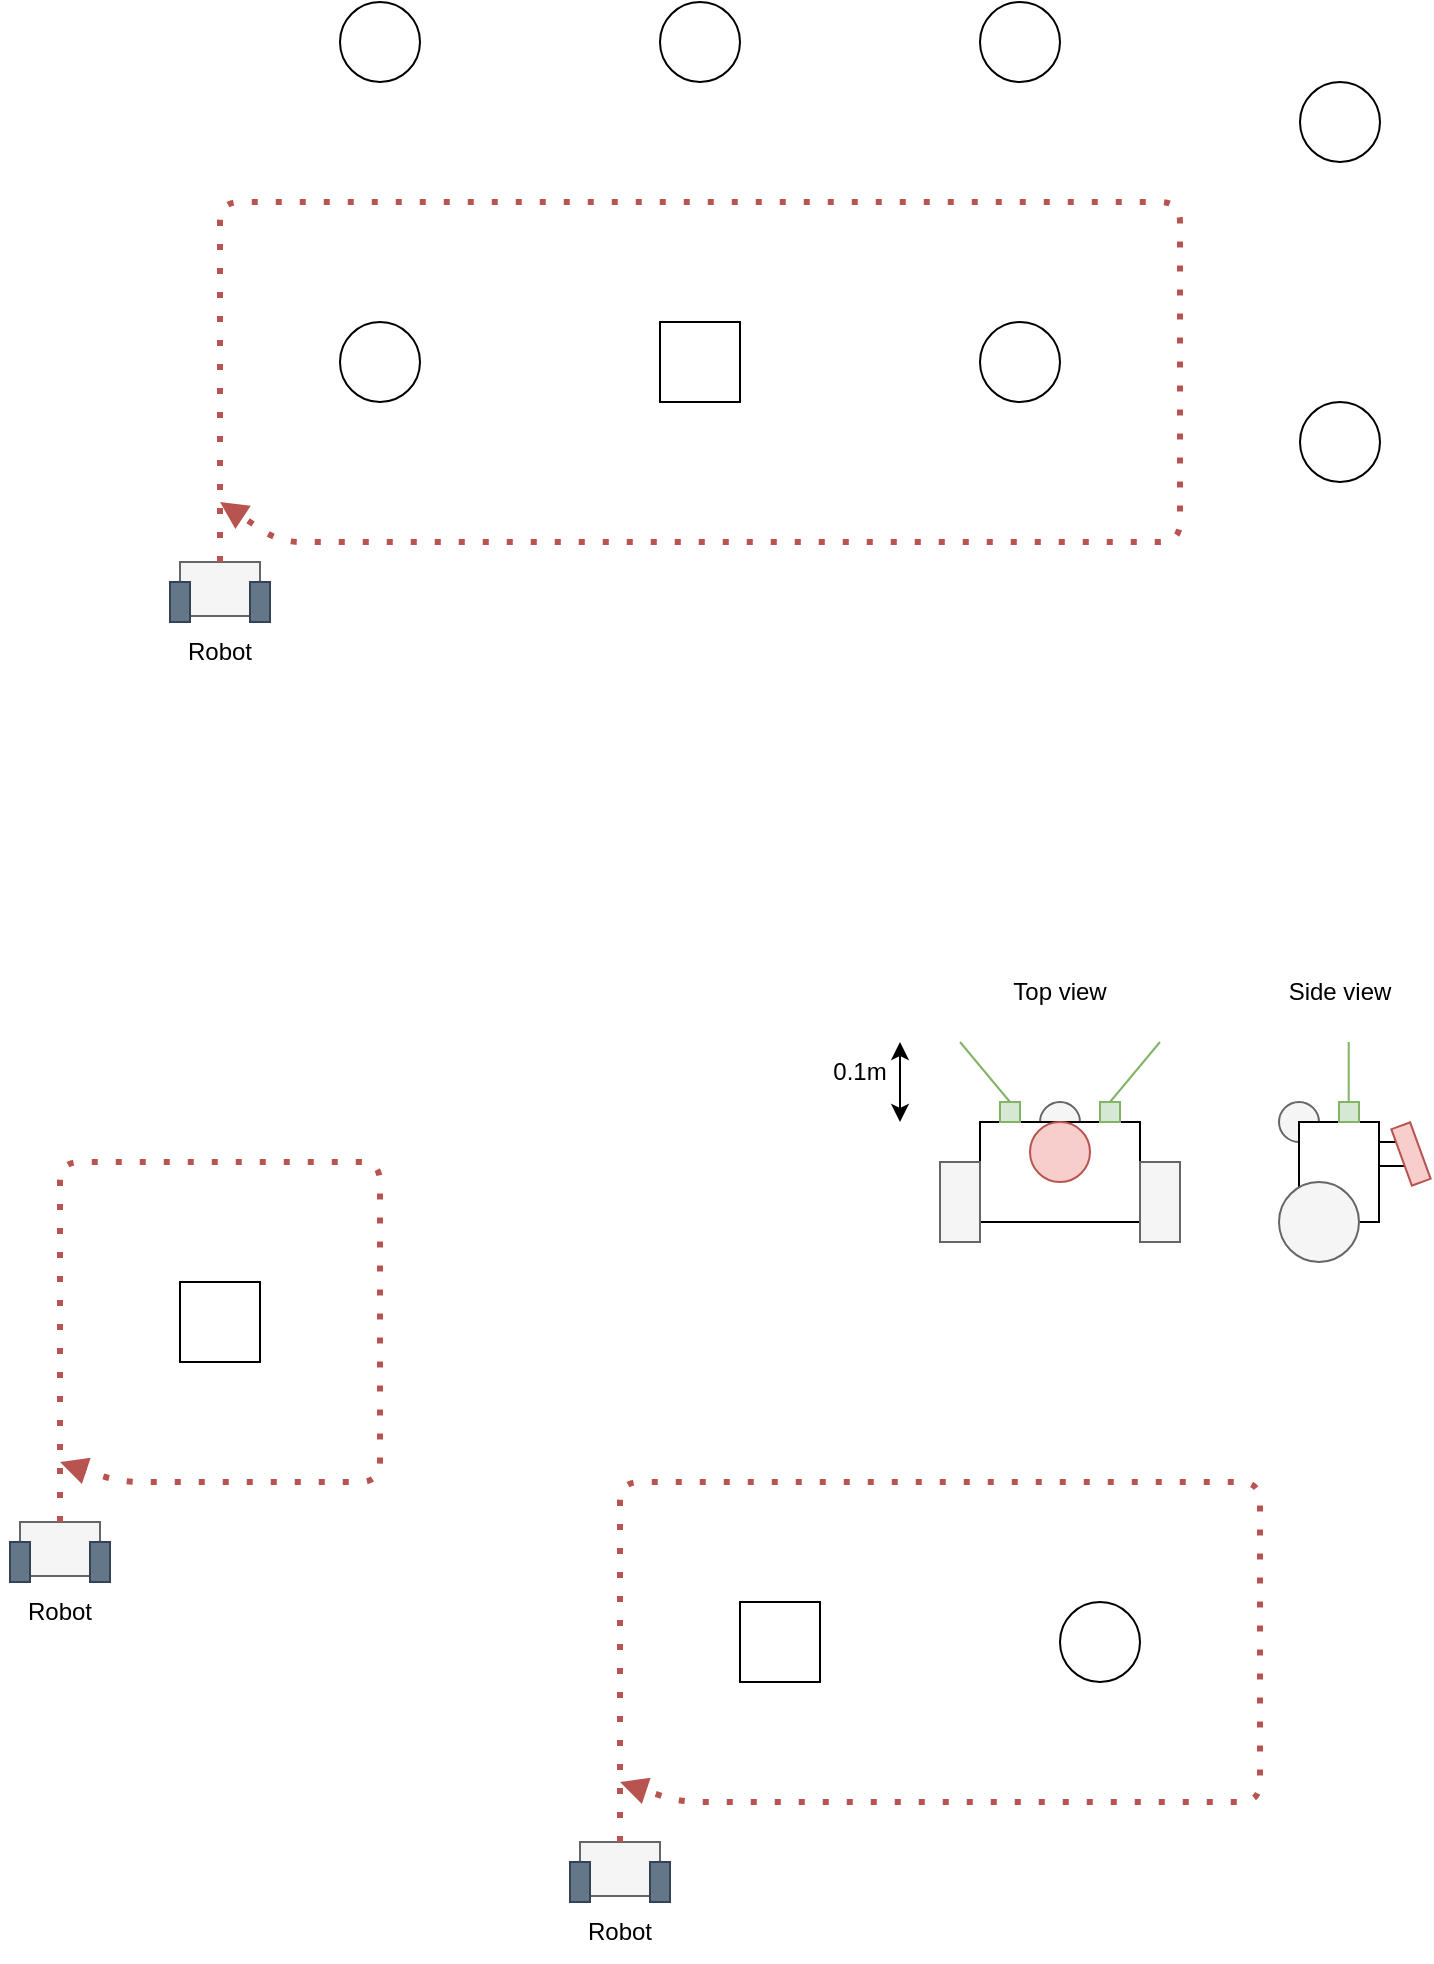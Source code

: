 <mxfile version="22.1.2" type="device" pages="3">
  <diagram name="Sim 1 Experiment layout" id="GHE2SABXirfEWxLMmjFk">
    <mxGraphModel dx="1434" dy="854" grid="1" gridSize="10" guides="1" tooltips="1" connect="1" arrows="1" fold="1" page="1" pageScale="1" pageWidth="827" pageHeight="1169" math="0" shadow="0">
      <root>
        <mxCell id="0" />
        <mxCell id="1" parent="0" />
        <mxCell id="BIULmC7KaduOyt_7WJND-31" value="" style="ellipse;whiteSpace=wrap;html=1;aspect=fixed;fillColor=#f5f5f5;fontColor=#333333;strokeColor=#666666;" parent="1" vertex="1">
          <mxGeometry x="709.5" y="710" width="20" height="20" as="geometry" />
        </mxCell>
        <mxCell id="BIULmC7KaduOyt_7WJND-33" value="" style="ellipse;whiteSpace=wrap;html=1;aspect=fixed;fillColor=#f5f5f5;fontColor=#333333;strokeColor=#666666;" parent="1" vertex="1">
          <mxGeometry x="590" y="710" width="20" height="20" as="geometry" />
        </mxCell>
        <mxCell id="xuOvv-sljjtC_h486q2y-1" value="" style="rounded=0;whiteSpace=wrap;html=1;fillColor=#f5f5f5;fontColor=#333333;strokeColor=#666666;" parent="1" vertex="1">
          <mxGeometry x="160" y="440" width="40" height="27" as="geometry" />
        </mxCell>
        <mxCell id="xuOvv-sljjtC_h486q2y-2" value="" style="rounded=0;whiteSpace=wrap;html=1;fillColor=#647687;fontColor=#ffffff;strokeColor=#314354;" parent="1" vertex="1">
          <mxGeometry x="195" y="450" width="10" height="20" as="geometry" />
        </mxCell>
        <mxCell id="xuOvv-sljjtC_h486q2y-3" value="" style="rounded=0;whiteSpace=wrap;html=1;fillColor=#647687;fontColor=#ffffff;strokeColor=#314354;" parent="1" vertex="1">
          <mxGeometry x="155" y="450" width="10" height="20" as="geometry" />
        </mxCell>
        <mxCell id="xuOvv-sljjtC_h486q2y-4" value="Robot" style="text;html=1;strokeColor=none;fillColor=none;align=center;verticalAlign=middle;whiteSpace=wrap;rounded=0;" parent="1" vertex="1">
          <mxGeometry x="150" y="470" width="60" height="30" as="geometry" />
        </mxCell>
        <mxCell id="xuOvv-sljjtC_h486q2y-6" value="" style="ellipse;whiteSpace=wrap;html=1;aspect=fixed;" parent="1" vertex="1">
          <mxGeometry x="240" y="320" width="40" height="40" as="geometry" />
        </mxCell>
        <mxCell id="xuOvv-sljjtC_h486q2y-8" value="" style="whiteSpace=wrap;html=1;aspect=fixed;" parent="1" vertex="1">
          <mxGeometry x="400" y="320" width="40" height="40" as="geometry" />
        </mxCell>
        <mxCell id="xuOvv-sljjtC_h486q2y-10" value="" style="ellipse;whiteSpace=wrap;html=1;aspect=fixed;" parent="1" vertex="1">
          <mxGeometry x="400" y="160" width="40" height="40" as="geometry" />
        </mxCell>
        <mxCell id="xuOvv-sljjtC_h486q2y-11" value="" style="ellipse;whiteSpace=wrap;html=1;aspect=fixed;" parent="1" vertex="1">
          <mxGeometry x="560" y="320" width="40" height="40" as="geometry" />
        </mxCell>
        <mxCell id="xuOvv-sljjtC_h486q2y-12" value="" style="ellipse;whiteSpace=wrap;html=1;aspect=fixed;" parent="1" vertex="1">
          <mxGeometry x="560" y="160" width="40" height="40" as="geometry" />
        </mxCell>
        <mxCell id="xuOvv-sljjtC_h486q2y-13" value="" style="ellipse;whiteSpace=wrap;html=1;aspect=fixed;" parent="1" vertex="1">
          <mxGeometry x="240" y="160" width="40" height="40" as="geometry" />
        </mxCell>
        <mxCell id="xuOvv-sljjtC_h486q2y-16" value="" style="ellipse;whiteSpace=wrap;html=1;aspect=fixed;" parent="1" vertex="1">
          <mxGeometry x="720" y="360" width="40" height="40" as="geometry" />
        </mxCell>
        <mxCell id="xuOvv-sljjtC_h486q2y-17" value="" style="ellipse;whiteSpace=wrap;html=1;aspect=fixed;" parent="1" vertex="1">
          <mxGeometry x="720" y="200" width="40" height="40" as="geometry" />
        </mxCell>
        <mxCell id="xuOvv-sljjtC_h486q2y-18" value="" style="endArrow=block;dashed=1;html=1;dashPattern=1 3;strokeWidth=3;fillColor=#f8cecc;strokeColor=#b85450;rounded=1;endFill=1;" parent="1" edge="1">
          <mxGeometry width="50" height="50" relative="1" as="geometry">
            <mxPoint x="180" y="440" as="sourcePoint" />
            <mxPoint x="180" y="410" as="targetPoint" />
            <Array as="points">
              <mxPoint x="180" y="260" />
              <mxPoint x="580" y="260" />
              <mxPoint x="660" y="260" />
              <mxPoint x="660" y="380" />
              <mxPoint x="660" y="430" />
              <mxPoint x="420" y="430" />
              <mxPoint x="210" y="430" />
            </Array>
          </mxGeometry>
        </mxCell>
        <mxCell id="xuOvv-sljjtC_h486q2y-19" value="" style="rounded=0;whiteSpace=wrap;html=1;fillColor=#f5f5f5;fontColor=#333333;strokeColor=#666666;" parent="1" vertex="1">
          <mxGeometry x="80" y="920" width="40" height="27" as="geometry" />
        </mxCell>
        <mxCell id="xuOvv-sljjtC_h486q2y-20" value="" style="rounded=0;whiteSpace=wrap;html=1;fillColor=#647687;fontColor=#ffffff;strokeColor=#314354;" parent="1" vertex="1">
          <mxGeometry x="115" y="930" width="10" height="20" as="geometry" />
        </mxCell>
        <mxCell id="xuOvv-sljjtC_h486q2y-21" value="" style="rounded=0;whiteSpace=wrap;html=1;fillColor=#647687;fontColor=#ffffff;strokeColor=#314354;" parent="1" vertex="1">
          <mxGeometry x="75" y="930" width="10" height="20" as="geometry" />
        </mxCell>
        <mxCell id="xuOvv-sljjtC_h486q2y-22" value="Robot" style="text;html=1;strokeColor=none;fillColor=none;align=center;verticalAlign=middle;whiteSpace=wrap;rounded=0;" parent="1" vertex="1">
          <mxGeometry x="70" y="950" width="60" height="30" as="geometry" />
        </mxCell>
        <mxCell id="xuOvv-sljjtC_h486q2y-31" value="" style="endArrow=block;dashed=1;html=1;dashPattern=1 3;strokeWidth=3;fillColor=#f8cecc;strokeColor=#b85450;rounded=1;endFill=1;" parent="1" edge="1">
          <mxGeometry width="50" height="50" relative="1" as="geometry">
            <mxPoint x="100" y="920" as="sourcePoint" />
            <mxPoint x="100" y="890" as="targetPoint" />
            <Array as="points">
              <mxPoint x="100" y="740" />
              <mxPoint x="260" y="740" />
              <mxPoint x="260" y="860" />
              <mxPoint x="260" y="900" />
              <mxPoint x="200" y="900" />
              <mxPoint x="130" y="900" />
            </Array>
          </mxGeometry>
        </mxCell>
        <mxCell id="BIULmC7KaduOyt_7WJND-2" value="" style="endArrow=classic;startArrow=classic;html=1;rounded=0;" parent="1" edge="1">
          <mxGeometry width="50" height="50" relative="1" as="geometry">
            <mxPoint x="520" y="720" as="sourcePoint" />
            <mxPoint x="520" y="680" as="targetPoint" />
          </mxGeometry>
        </mxCell>
        <mxCell id="BIULmC7KaduOyt_7WJND-3" value="0.1m" style="text;html=1;strokeColor=none;fillColor=none;align=center;verticalAlign=middle;whiteSpace=wrap;rounded=0;" parent="1" vertex="1">
          <mxGeometry x="470" y="680" width="60" height="30" as="geometry" />
        </mxCell>
        <mxCell id="BIULmC7KaduOyt_7WJND-4" value="Top view" style="text;html=1;strokeColor=none;fillColor=none;align=center;verticalAlign=middle;whiteSpace=wrap;rounded=0;" parent="1" vertex="1">
          <mxGeometry x="570" y="640" width="60" height="30" as="geometry" />
        </mxCell>
        <mxCell id="BIULmC7KaduOyt_7WJND-5" value="" style="rounded=0;whiteSpace=wrap;html=1;" parent="1" vertex="1">
          <mxGeometry x="560" y="720" width="80" height="50" as="geometry" />
        </mxCell>
        <mxCell id="BIULmC7KaduOyt_7WJND-9" value="" style="rounded=0;whiteSpace=wrap;html=1;fillColor=#f5f5f5;strokeColor=#666666;fontColor=#333333;" parent="1" vertex="1">
          <mxGeometry x="540" y="740" width="20" height="40" as="geometry" />
        </mxCell>
        <mxCell id="BIULmC7KaduOyt_7WJND-10" value="" style="rounded=0;whiteSpace=wrap;html=1;fillColor=#f5f5f5;strokeColor=#666666;fontColor=#333333;" parent="1" vertex="1">
          <mxGeometry x="640" y="740" width="20" height="40" as="geometry" />
        </mxCell>
        <mxCell id="BIULmC7KaduOyt_7WJND-13" value="" style="ellipse;whiteSpace=wrap;html=1;aspect=fixed;fillColor=#f8cecc;strokeColor=#b85450;" parent="1" vertex="1">
          <mxGeometry x="585" y="720" width="30" height="30" as="geometry" />
        </mxCell>
        <mxCell id="BIULmC7KaduOyt_7WJND-14" value="" style="rounded=0;whiteSpace=wrap;html=1;fillColor=#d5e8d4;strokeColor=#82b366;" parent="1" vertex="1">
          <mxGeometry x="570" y="710" width="10" height="10" as="geometry" />
        </mxCell>
        <mxCell id="BIULmC7KaduOyt_7WJND-15" value="" style="rounded=0;whiteSpace=wrap;html=1;fillColor=#d5e8d4;strokeColor=#82b366;" parent="1" vertex="1">
          <mxGeometry x="620" y="710" width="10" height="10" as="geometry" />
        </mxCell>
        <mxCell id="BIULmC7KaduOyt_7WJND-17" value="" style="endArrow=none;html=1;rounded=0;fillColor=#d5e8d4;strokeColor=#82b366;" parent="1" edge="1">
          <mxGeometry width="50" height="50" relative="1" as="geometry">
            <mxPoint x="625" y="710" as="sourcePoint" />
            <mxPoint x="650" y="680" as="targetPoint" />
          </mxGeometry>
        </mxCell>
        <mxCell id="BIULmC7KaduOyt_7WJND-18" value="" style="endArrow=none;html=1;rounded=0;fillColor=#d5e8d4;strokeColor=#82b366;" parent="1" edge="1">
          <mxGeometry width="50" height="50" relative="1" as="geometry">
            <mxPoint x="575" y="710" as="sourcePoint" />
            <mxPoint x="550" y="680" as="targetPoint" />
          </mxGeometry>
        </mxCell>
        <mxCell id="BIULmC7KaduOyt_7WJND-19" value="Side view" style="text;html=1;strokeColor=none;fillColor=none;align=center;verticalAlign=middle;whiteSpace=wrap;rounded=0;" parent="1" vertex="1">
          <mxGeometry x="709.5" y="640" width="60" height="30" as="geometry" />
        </mxCell>
        <mxCell id="BIULmC7KaduOyt_7WJND-20" value="" style="rounded=0;whiteSpace=wrap;html=1;" parent="1" vertex="1">
          <mxGeometry x="719.5" y="720" width="40" height="50" as="geometry" />
        </mxCell>
        <mxCell id="BIULmC7KaduOyt_7WJND-22" value="" style="rounded=0;whiteSpace=wrap;html=1;" parent="1" vertex="1">
          <mxGeometry x="759.5" y="730" width="13" height="12" as="geometry" />
        </mxCell>
        <mxCell id="BIULmC7KaduOyt_7WJND-23" value="" style="rounded=0;whiteSpace=wrap;html=1;fillColor=#f8cecc;strokeColor=#b85450;rotation=-20;" parent="1" vertex="1">
          <mxGeometry x="770.5" y="721" width="10" height="30" as="geometry" />
        </mxCell>
        <mxCell id="BIULmC7KaduOyt_7WJND-26" value="" style="rounded=0;whiteSpace=wrap;html=1;fillColor=#d5e8d4;strokeColor=#82b366;" parent="1" vertex="1">
          <mxGeometry x="739.5" y="710" width="10" height="10" as="geometry" />
        </mxCell>
        <mxCell id="BIULmC7KaduOyt_7WJND-29" value="" style="endArrow=none;html=1;rounded=0;fillColor=#d5e8d4;strokeColor=#82b366;" parent="1" edge="1">
          <mxGeometry width="50" height="50" relative="1" as="geometry">
            <mxPoint x="744.36" y="710" as="sourcePoint" />
            <mxPoint x="744.36" y="680" as="targetPoint" />
          </mxGeometry>
        </mxCell>
        <mxCell id="BIULmC7KaduOyt_7WJND-30" value="" style="ellipse;whiteSpace=wrap;html=1;aspect=fixed;fillColor=#f5f5f5;fontColor=#333333;strokeColor=#666666;" parent="1" vertex="1">
          <mxGeometry x="709.5" y="750" width="40" height="40" as="geometry" />
        </mxCell>
        <mxCell id="BIULmC7KaduOyt_7WJND-34" value="" style="whiteSpace=wrap;html=1;aspect=fixed;" parent="1" vertex="1">
          <mxGeometry x="160" y="800" width="40" height="40" as="geometry" />
        </mxCell>
        <mxCell id="BIULmC7KaduOyt_7WJND-41" value="" style="rounded=0;whiteSpace=wrap;html=1;fillColor=#f5f5f5;fontColor=#333333;strokeColor=#666666;" parent="1" vertex="1">
          <mxGeometry x="360" y="1080" width="40" height="27" as="geometry" />
        </mxCell>
        <mxCell id="BIULmC7KaduOyt_7WJND-42" value="" style="rounded=0;whiteSpace=wrap;html=1;fillColor=#647687;fontColor=#ffffff;strokeColor=#314354;" parent="1" vertex="1">
          <mxGeometry x="395" y="1090" width="10" height="20" as="geometry" />
        </mxCell>
        <mxCell id="BIULmC7KaduOyt_7WJND-43" value="" style="rounded=0;whiteSpace=wrap;html=1;fillColor=#647687;fontColor=#ffffff;strokeColor=#314354;" parent="1" vertex="1">
          <mxGeometry x="355" y="1090" width="10" height="20" as="geometry" />
        </mxCell>
        <mxCell id="BIULmC7KaduOyt_7WJND-44" value="Robot" style="text;html=1;strokeColor=none;fillColor=none;align=center;verticalAlign=middle;whiteSpace=wrap;rounded=0;" parent="1" vertex="1">
          <mxGeometry x="350" y="1110" width="60" height="30" as="geometry" />
        </mxCell>
        <mxCell id="BIULmC7KaduOyt_7WJND-45" value="" style="endArrow=block;dashed=1;html=1;dashPattern=1 3;strokeWidth=3;fillColor=#f8cecc;strokeColor=#b85450;rounded=1;endFill=1;" parent="1" edge="1">
          <mxGeometry width="50" height="50" relative="1" as="geometry">
            <mxPoint x="380" y="1080" as="sourcePoint" />
            <mxPoint x="380" y="1050" as="targetPoint" />
            <Array as="points">
              <mxPoint x="380" y="900" />
              <mxPoint x="700" y="900" />
              <mxPoint x="700" y="990" />
              <mxPoint x="700" y="1060" />
              <mxPoint x="480" y="1060" />
              <mxPoint x="410" y="1060" />
            </Array>
          </mxGeometry>
        </mxCell>
        <mxCell id="BIULmC7KaduOyt_7WJND-46" value="" style="whiteSpace=wrap;html=1;aspect=fixed;" parent="1" vertex="1">
          <mxGeometry x="440" y="960" width="40" height="40" as="geometry" />
        </mxCell>
        <mxCell id="BIULmC7KaduOyt_7WJND-47" value="" style="ellipse;whiteSpace=wrap;html=1;aspect=fixed;" parent="1" vertex="1">
          <mxGeometry x="600" y="960" width="40" height="40" as="geometry" />
        </mxCell>
      </root>
    </mxGraphModel>
  </diagram>
  <diagram id="IZZJQC7eZ8O-V6jFAeMX" name="Page-2">
    <mxGraphModel dx="675" dy="394" grid="1" gridSize="10" guides="1" tooltips="1" connect="1" arrows="1" fold="1" page="1" pageScale="1" pageWidth="827" pageHeight="1169" math="1" shadow="0">
      <root>
        <mxCell id="0" />
        <mxCell id="1" parent="0" />
        <mxCell id="0sjglG2OMl3o6DGJ3tN7-3" value="$$x_t$$" style="text;html=1;strokeColor=none;fillColor=none;align=center;verticalAlign=middle;whiteSpace=wrap;rounded=0;" parent="1" vertex="1">
          <mxGeometry x="120" y="610" width="40" height="40" as="geometry" />
        </mxCell>
        <mxCell id="0sjglG2OMl3o6DGJ3tN7-4" value="$$y_t$$" style="text;html=1;strokeColor=none;fillColor=none;align=center;verticalAlign=middle;whiteSpace=wrap;rounded=0;" parent="1" vertex="1">
          <mxGeometry x="120" y="650" width="40" height="40" as="geometry" />
        </mxCell>
        <mxCell id="0sjglG2OMl3o6DGJ3tN7-5" value="$$\alpha_t$$" style="text;html=1;strokeColor=none;fillColor=none;align=center;verticalAlign=middle;whiteSpace=wrap;rounded=0;" parent="1" vertex="1">
          <mxGeometry x="120" y="690" width="40" height="40" as="geometry" />
        </mxCell>
        <mxCell id="0sjglG2OMl3o6DGJ3tN7-6" value="determine rotation" style="text;html=1;align=center;verticalAlign=middle;whiteSpace=wrap;rounded=0;fillColor=default;strokeColor=default;" parent="1" vertex="1">
          <mxGeometry x="320" y="610" width="80" height="120" as="geometry" />
        </mxCell>
        <mxCell id="0sjglG2OMl3o6DGJ3tN7-7" value="" style="endArrow=classic;html=1;rounded=0;" parent="1" edge="1">
          <mxGeometry width="50" height="50" relative="1" as="geometry">
            <mxPoint x="150" y="630" as="sourcePoint" />
            <mxPoint x="180" y="630" as="targetPoint" />
          </mxGeometry>
        </mxCell>
        <mxCell id="0sjglG2OMl3o6DGJ3tN7-8" value="" style="endArrow=classic;html=1;rounded=0;" parent="1" edge="1">
          <mxGeometry width="50" height="50" relative="1" as="geometry">
            <mxPoint x="150" y="669.71" as="sourcePoint" />
            <mxPoint x="210" y="670" as="targetPoint" />
          </mxGeometry>
        </mxCell>
        <mxCell id="0sjglG2OMl3o6DGJ3tN7-9" value="" style="endArrow=classic;html=1;rounded=0;" parent="1" edge="1">
          <mxGeometry width="50" height="50" relative="1" as="geometry">
            <mxPoint x="150" y="709.71" as="sourcePoint" />
            <mxPoint x="240" y="710" as="targetPoint" />
          </mxGeometry>
        </mxCell>
        <mxCell id="0sjglG2OMl3o6DGJ3tN7-10" value="" style="ellipse;whiteSpace=wrap;html=1;aspect=fixed;" parent="1" vertex="1">
          <mxGeometry x="180" y="620" width="20" height="20" as="geometry" />
        </mxCell>
        <mxCell id="0sjglG2OMl3o6DGJ3tN7-11" value="" style="ellipse;whiteSpace=wrap;html=1;aspect=fixed;" parent="1" vertex="1">
          <mxGeometry x="210" y="660" width="20" height="20" as="geometry" />
        </mxCell>
        <mxCell id="0sjglG2OMl3o6DGJ3tN7-13" value="" style="ellipse;whiteSpace=wrap;html=1;aspect=fixed;" parent="1" vertex="1">
          <mxGeometry x="240" y="700" width="20" height="20" as="geometry" />
        </mxCell>
        <mxCell id="0sjglG2OMl3o6DGJ3tN7-14" value="" style="endArrow=classic;html=1;rounded=0;" parent="1" edge="1">
          <mxGeometry width="50" height="50" relative="1" as="geometry">
            <mxPoint x="260" y="710" as="sourcePoint" />
            <mxPoint x="320" y="710" as="targetPoint" />
          </mxGeometry>
        </mxCell>
        <mxCell id="0sjglG2OMl3o6DGJ3tN7-15" value="" style="endArrow=classic;html=1;rounded=0;exitX=1;exitY=0.5;exitDx=0;exitDy=0;" parent="1" source="0sjglG2OMl3o6DGJ3tN7-11" edge="1">
          <mxGeometry width="50" height="50" relative="1" as="geometry">
            <mxPoint x="260" y="669.8" as="sourcePoint" />
            <mxPoint x="320" y="669.8" as="targetPoint" />
          </mxGeometry>
        </mxCell>
        <mxCell id="0sjglG2OMl3o6DGJ3tN7-16" value="" style="endArrow=classic;html=1;rounded=0;exitX=1;exitY=0.5;exitDx=0;exitDy=0;" parent="1" source="0sjglG2OMl3o6DGJ3tN7-10" edge="1">
          <mxGeometry width="50" height="50" relative="1" as="geometry">
            <mxPoint x="260" y="629.8" as="sourcePoint" />
            <mxPoint x="320" y="629.8" as="targetPoint" />
          </mxGeometry>
        </mxCell>
        <mxCell id="0sjglG2OMl3o6DGJ3tN7-18" value="$$\alpha_e$$" style="text;html=1;strokeColor=none;fillColor=none;align=center;verticalAlign=middle;whiteSpace=wrap;rounded=0;" parent="1" vertex="1">
          <mxGeometry x="260" y="680" width="40" height="40" as="geometry" />
        </mxCell>
        <mxCell id="0sjglG2OMl3o6DGJ3tN7-19" value="$$y_e$$" style="text;html=1;strokeColor=none;fillColor=none;align=center;verticalAlign=middle;whiteSpace=wrap;rounded=0;" parent="1" vertex="1">
          <mxGeometry x="260" y="640" width="40" height="40" as="geometry" />
        </mxCell>
        <mxCell id="0sjglG2OMl3o6DGJ3tN7-20" value="$$x_e$$" style="text;html=1;strokeColor=none;fillColor=none;align=center;verticalAlign=middle;whiteSpace=wrap;rounded=0;" parent="1" vertex="1">
          <mxGeometry x="260" y="600" width="40" height="40" as="geometry" />
        </mxCell>
        <mxCell id="0sjglG2OMl3o6DGJ3tN7-26" value="" style="endArrow=classic;html=1;rounded=0;" parent="1" edge="1">
          <mxGeometry width="50" height="50" relative="1" as="geometry">
            <mxPoint x="400" y="650" as="sourcePoint" />
            <mxPoint x="460" y="650" as="targetPoint" />
          </mxGeometry>
        </mxCell>
        <mxCell id="0sjglG2OMl3o6DGJ3tN7-27" value="" style="endArrow=classic;html=1;rounded=0;" parent="1" edge="1">
          <mxGeometry width="50" height="50" relative="1" as="geometry">
            <mxPoint x="400" y="689.52" as="sourcePoint" />
            <mxPoint x="460" y="689.52" as="targetPoint" />
          </mxGeometry>
        </mxCell>
        <mxCell id="0sjglG2OMl3o6DGJ3tN7-28" value="$$\dot{\theta}_{R}$$" style="text;html=1;strokeColor=none;fillColor=none;align=center;verticalAlign=middle;whiteSpace=wrap;rounded=0;" parent="1" vertex="1">
          <mxGeometry x="410" y="660" width="40" height="40" as="geometry" />
        </mxCell>
        <mxCell id="0sjglG2OMl3o6DGJ3tN7-29" value="$$\dot{&lt;br&gt;\theta}_{L}$$" style="text;html=1;strokeColor=none;fillColor=none;align=center;verticalAlign=middle;whiteSpace=wrap;rounded=0;" parent="1" vertex="1">
          <mxGeometry x="410" y="620" width="40" height="40" as="geometry" />
        </mxCell>
        <mxCell id="0sjglG2OMl3o6DGJ3tN7-31" value="" style="endArrow=classic;html=1;rounded=0;entryX=0.5;entryY=1;entryDx=0;entryDy=0;" parent="1" target="0sjglG2OMl3o6DGJ3tN7-13" edge="1">
          <mxGeometry width="50" height="50" relative="1" as="geometry">
            <mxPoint x="320" y="750" as="sourcePoint" />
            <mxPoint x="370" y="700" as="targetPoint" />
            <Array as="points">
              <mxPoint x="250" y="750" />
            </Array>
          </mxGeometry>
        </mxCell>
        <mxCell id="0sjglG2OMl3o6DGJ3tN7-32" value="" style="endArrow=classic;html=1;rounded=0;" parent="1" edge="1">
          <mxGeometry width="50" height="50" relative="1" as="geometry">
            <mxPoint x="320" y="790" as="sourcePoint" />
            <mxPoint x="190" y="640" as="targetPoint" />
            <Array as="points">
              <mxPoint x="190" y="790" />
            </Array>
          </mxGeometry>
        </mxCell>
        <mxCell id="0sjglG2OMl3o6DGJ3tN7-33" value="" style="endArrow=classic;html=1;rounded=0;exitX=0;exitY=0.5;exitDx=0;exitDy=0;" parent="1" edge="1">
          <mxGeometry width="50" height="50" relative="1" as="geometry">
            <mxPoint x="320" y="770" as="sourcePoint" />
            <mxPoint x="220" y="680" as="targetPoint" />
            <Array as="points">
              <mxPoint x="220" y="770" />
            </Array>
          </mxGeometry>
        </mxCell>
        <mxCell id="0sjglG2OMl3o6DGJ3tN7-35" value="&lt;font color=&quot;#ffffff&quot;&gt;=&lt;/font&gt;" style="text;html=1;strokeColor=none;fillColor=none;align=center;verticalAlign=middle;whiteSpace=wrap;rounded=0;" parent="1" vertex="1">
          <mxGeometry x="210" y="700" width="20" height="20" as="geometry" />
        </mxCell>
        <mxCell id="0sjglG2OMl3o6DGJ3tN7-36" value="&lt;font color=&quot;#ffffff&quot;&gt;=&lt;/font&gt;" style="text;html=1;strokeColor=none;fillColor=none;align=center;verticalAlign=middle;whiteSpace=wrap;rounded=0;" parent="1" vertex="1">
          <mxGeometry x="180" y="700" width="20" height="20" as="geometry" />
        </mxCell>
        <mxCell id="0sjglG2OMl3o6DGJ3tN7-37" value="&lt;font color=&quot;#ffffff&quot;&gt;=&lt;/font&gt;" style="text;html=1;strokeColor=none;fillColor=none;align=center;verticalAlign=middle;whiteSpace=wrap;rounded=0;" parent="1" vertex="1">
          <mxGeometry x="180" y="660" width="20" height="20" as="geometry" />
        </mxCell>
        <mxCell id="0sjglG2OMl3o6DGJ3tN7-39" value="$$\alpha$$" style="text;html=1;strokeColor=none;fillColor=none;align=center;verticalAlign=middle;whiteSpace=wrap;rounded=0;" parent="1" vertex="1">
          <mxGeometry x="630" y="680" width="40" height="40" as="geometry" />
        </mxCell>
        <mxCell id="0sjglG2OMl3o6DGJ3tN7-40" value="$$y$$" style="text;html=1;strokeColor=none;fillColor=none;align=center;verticalAlign=middle;whiteSpace=wrap;rounded=0;" parent="1" vertex="1">
          <mxGeometry x="630" y="650" width="40" height="40" as="geometry" />
        </mxCell>
        <mxCell id="0sjglG2OMl3o6DGJ3tN7-41" value="$$x$$" style="text;html=1;strokeColor=none;fillColor=none;align=center;verticalAlign=middle;whiteSpace=wrap;rounded=0;" parent="1" vertex="1">
          <mxGeometry x="630" y="620" width="40" height="40" as="geometry" />
        </mxCell>
        <mxCell id="0sjglG2OMl3o6DGJ3tN7-42" value="-" style="text;html=1;strokeColor=none;fillColor=none;align=center;verticalAlign=middle;whiteSpace=wrap;rounded=0;" parent="1" vertex="1">
          <mxGeometry x="238" y="703" width="40" height="40" as="geometry" />
        </mxCell>
        <mxCell id="0sjglG2OMl3o6DGJ3tN7-43" value="-" style="text;html=1;strokeColor=none;fillColor=none;align=center;verticalAlign=middle;whiteSpace=wrap;rounded=0;" parent="1" vertex="1">
          <mxGeometry x="209" y="661" width="40" height="40" as="geometry" />
        </mxCell>
        <mxCell id="0sjglG2OMl3o6DGJ3tN7-44" value="-" style="text;html=1;strokeColor=none;fillColor=none;align=center;verticalAlign=middle;whiteSpace=wrap;rounded=0;" parent="1" vertex="1">
          <mxGeometry x="178" y="621" width="40" height="40" as="geometry" />
        </mxCell>
        <mxCell id="0sjglG2OMl3o6DGJ3tN7-45" value="caclulate change (response)" style="text;html=1;align=center;verticalAlign=middle;whiteSpace=wrap;rounded=0;fillColor=default;strokeColor=default;" parent="1" vertex="1">
          <mxGeometry x="460" y="630" width="80" height="80" as="geometry" />
        </mxCell>
        <mxCell id="0sjglG2OMl3o6DGJ3tN7-46" value="" style="endArrow=classic;html=1;rounded=0;" parent="1" edge="1">
          <mxGeometry width="50" height="50" relative="1" as="geometry">
            <mxPoint x="540" y="640" as="sourcePoint" />
            <mxPoint x="640" y="640" as="targetPoint" />
          </mxGeometry>
        </mxCell>
        <mxCell id="0sjglG2OMl3o6DGJ3tN7-47" value="" style="endArrow=classic;html=1;rounded=0;" parent="1" edge="1">
          <mxGeometry width="50" height="50" relative="1" as="geometry">
            <mxPoint x="540" y="669.76" as="sourcePoint" />
            <mxPoint x="640" y="669.76" as="targetPoint" />
          </mxGeometry>
        </mxCell>
        <mxCell id="0sjglG2OMl3o6DGJ3tN7-48" value="" style="endArrow=classic;html=1;rounded=0;" parent="1" edge="1">
          <mxGeometry width="50" height="50" relative="1" as="geometry">
            <mxPoint x="540" y="699.52" as="sourcePoint" />
            <mxPoint x="640" y="699.52" as="targetPoint" />
          </mxGeometry>
        </mxCell>
        <mxCell id="0sjglG2OMl3o6DGJ3tN7-49" value="" style="endArrow=none;html=1;rounded=0;" parent="1" edge="1">
          <mxGeometry width="50" height="50" relative="1" as="geometry">
            <mxPoint x="320" y="750" as="sourcePoint" />
            <mxPoint x="560" y="700" as="targetPoint" />
            <Array as="points">
              <mxPoint x="560" y="750" />
            </Array>
          </mxGeometry>
        </mxCell>
        <mxCell id="0sjglG2OMl3o6DGJ3tN7-50" value="" style="endArrow=none;html=1;rounded=0;" parent="1" edge="1">
          <mxGeometry width="50" height="50" relative="1" as="geometry">
            <mxPoint x="320" y="770" as="sourcePoint" />
            <mxPoint x="590" y="670" as="targetPoint" />
            <Array as="points">
              <mxPoint x="590" y="770" />
            </Array>
          </mxGeometry>
        </mxCell>
        <mxCell id="0sjglG2OMl3o6DGJ3tN7-51" value="" style="endArrow=none;html=1;rounded=0;" parent="1" edge="1">
          <mxGeometry width="50" height="50" relative="1" as="geometry">
            <mxPoint x="320" y="790" as="sourcePoint" />
            <mxPoint x="620" y="640" as="targetPoint" />
            <Array as="points">
              <mxPoint x="620" y="790" />
            </Array>
          </mxGeometry>
        </mxCell>
        <mxCell id="0sjglG2OMl3o6DGJ3tN7-54" value="&lt;font color=&quot;#ffffff&quot;&gt;=&lt;/font&gt;" style="text;html=1;strokeColor=none;fillColor=none;align=center;verticalAlign=middle;whiteSpace=wrap;rounded=0;" parent="1" vertex="1">
          <mxGeometry x="580" y="690" width="20" height="20" as="geometry" />
        </mxCell>
        <mxCell id="0sjglG2OMl3o6DGJ3tN7-55" value="&lt;font color=&quot;#ffffff&quot;&gt;=&lt;/font&gt;" style="text;html=1;strokeColor=none;fillColor=none;align=center;verticalAlign=middle;whiteSpace=wrap;rounded=0;" parent="1" vertex="1">
          <mxGeometry x="610" y="690" width="20" height="20" as="geometry" />
        </mxCell>
        <mxCell id="0sjglG2OMl3o6DGJ3tN7-56" value="&lt;font color=&quot;#ffffff&quot;&gt;=&lt;/font&gt;" style="text;html=1;strokeColor=none;fillColor=none;align=center;verticalAlign=middle;whiteSpace=wrap;rounded=0;" parent="1" vertex="1">
          <mxGeometry x="610" y="660" width="20" height="20" as="geometry" />
        </mxCell>
      </root>
    </mxGraphModel>
  </diagram>
  <diagram id="k9f3TEMLGGS0uIVrX0HH" name="Page-3">
    <mxGraphModel dx="1434" dy="854" grid="1" gridSize="10" guides="1" tooltips="1" connect="1" arrows="1" fold="1" page="1" pageScale="1" pageWidth="827" pageHeight="1169" math="0" shadow="0">
      <root>
        <mxCell id="0" />
        <mxCell id="1" parent="0" />
      </root>
    </mxGraphModel>
  </diagram>
</mxfile>
